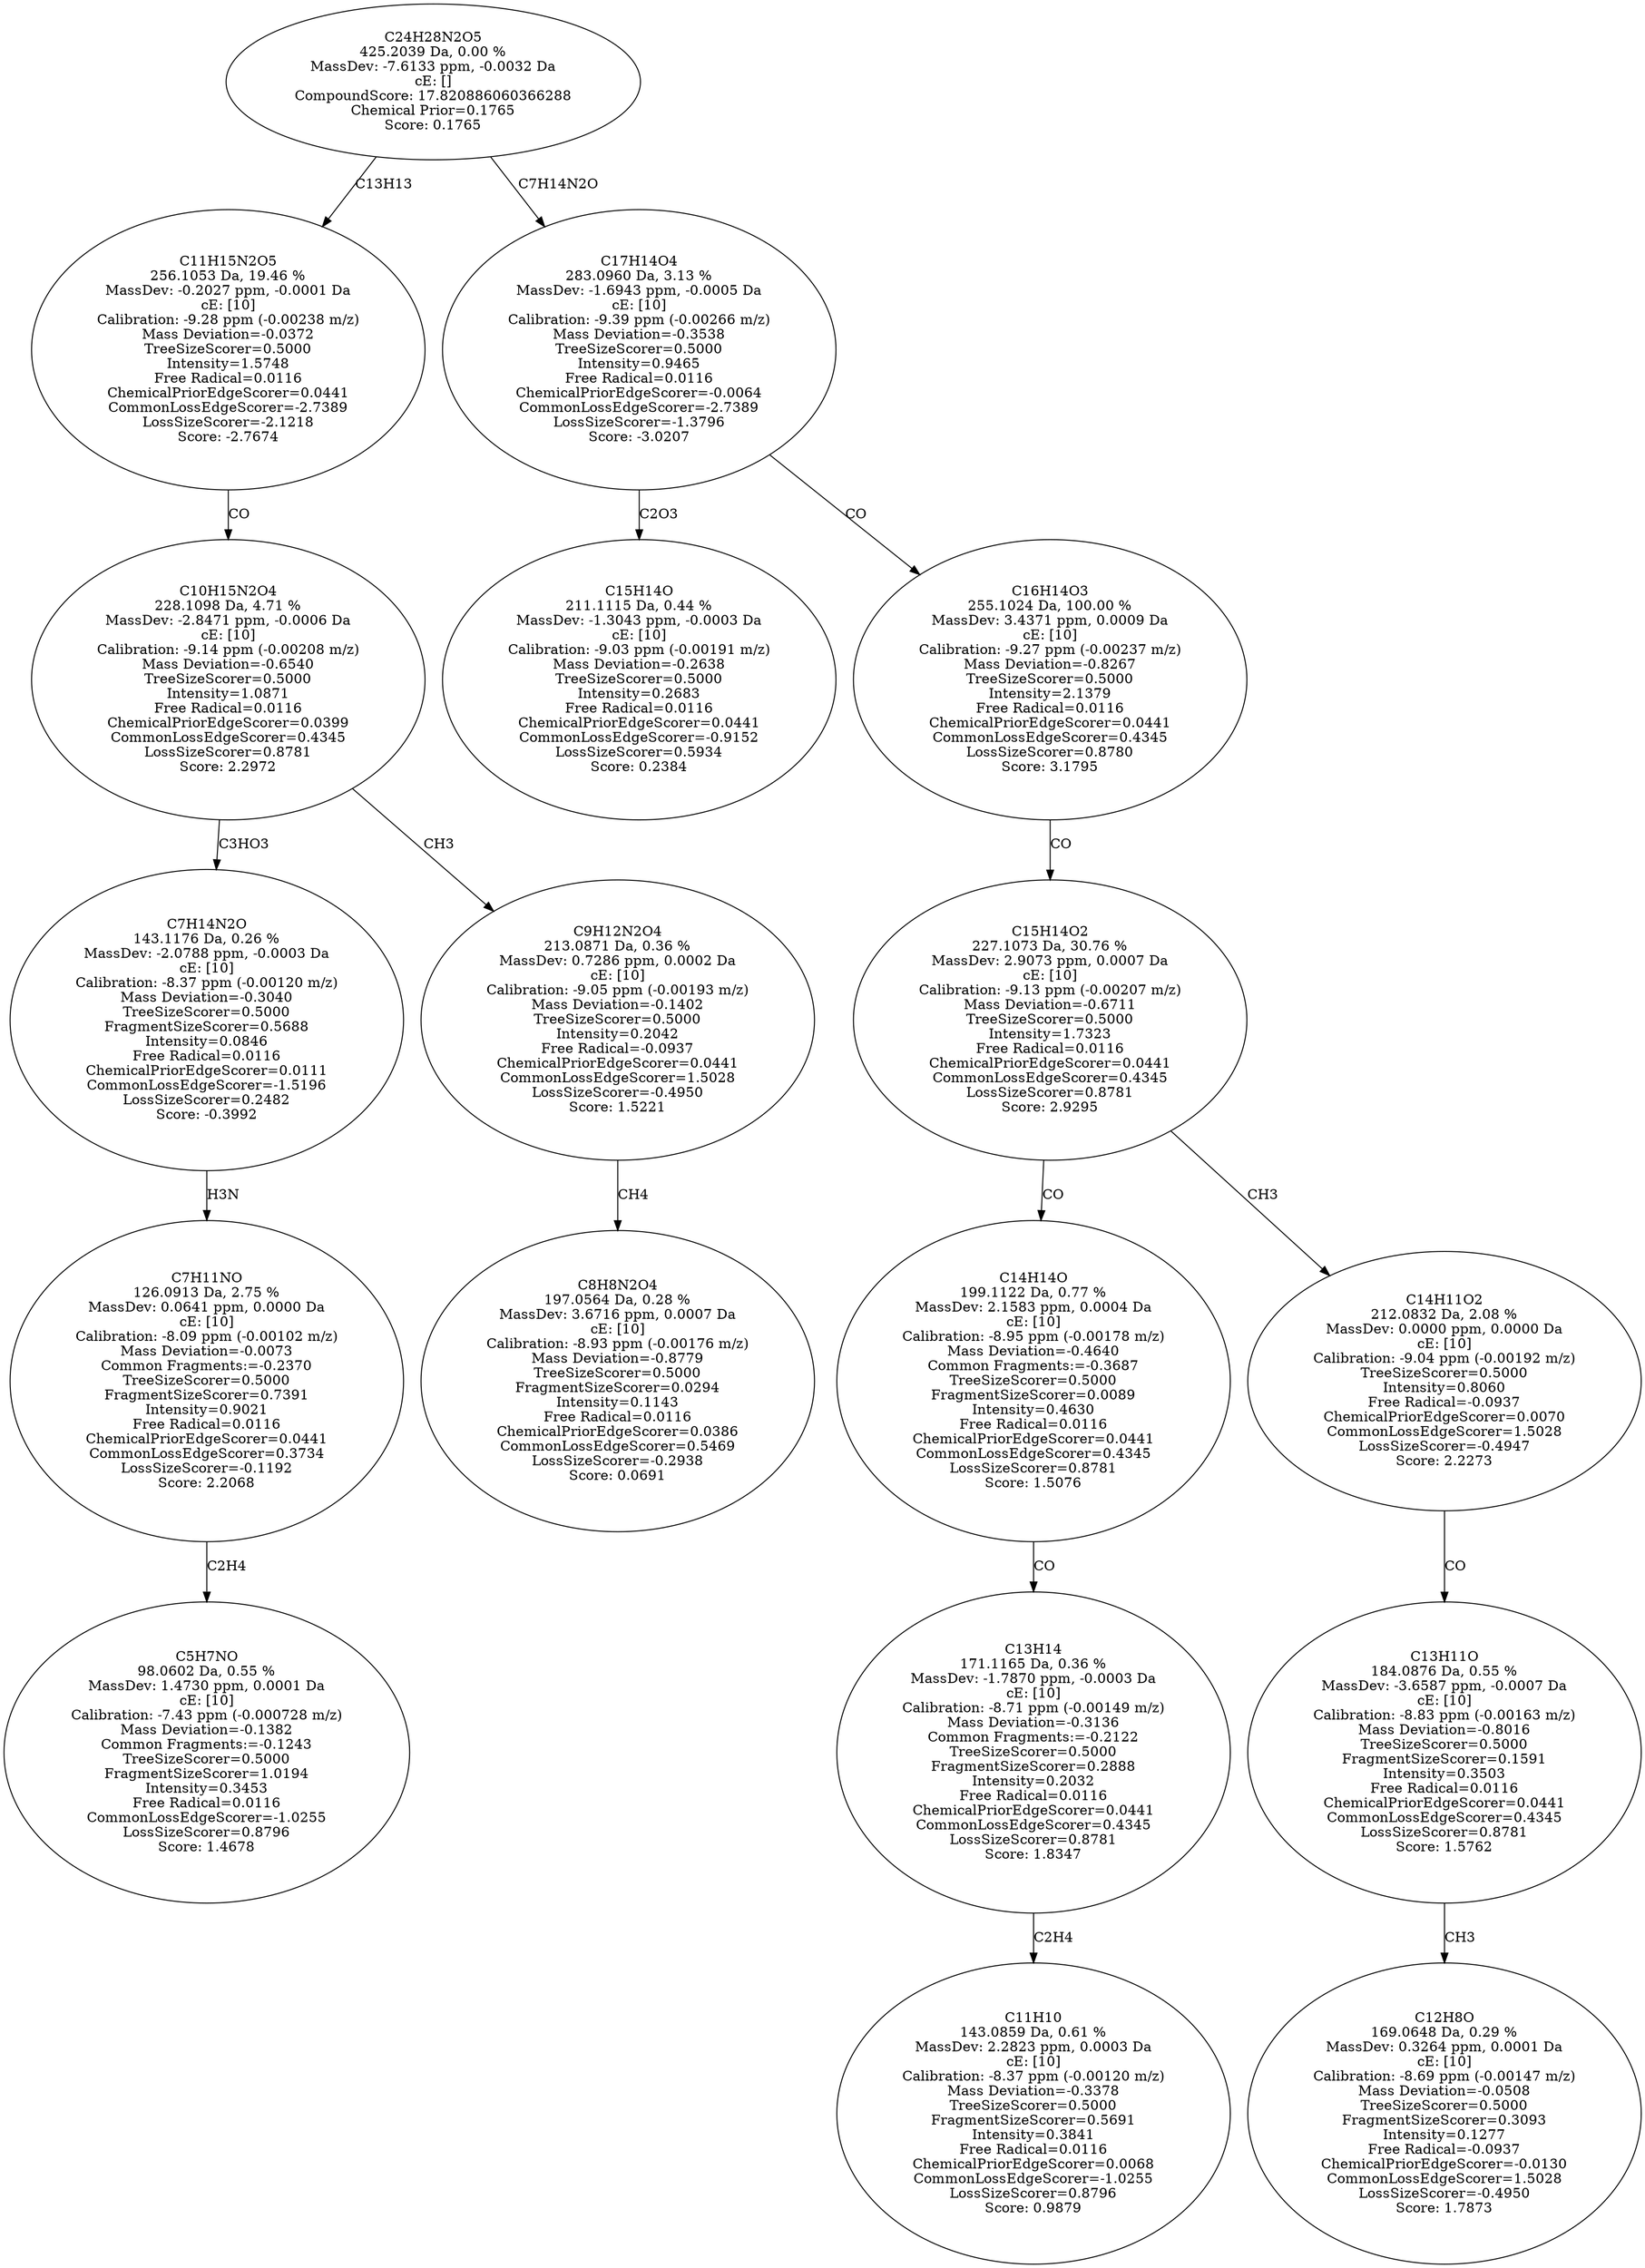 strict digraph {
v1 [label="C5H7NO\n98.0602 Da, 0.55 %\nMassDev: 1.4730 ppm, 0.0001 Da\ncE: [10]\nCalibration: -7.43 ppm (-0.000728 m/z)\nMass Deviation=-0.1382\nCommon Fragments:=-0.1243\nTreeSizeScorer=0.5000\nFragmentSizeScorer=1.0194\nIntensity=0.3453\nFree Radical=0.0116\nCommonLossEdgeScorer=-1.0255\nLossSizeScorer=0.8796\nScore: 1.4678"];
v2 [label="C7H11NO\n126.0913 Da, 2.75 %\nMassDev: 0.0641 ppm, 0.0000 Da\ncE: [10]\nCalibration: -8.09 ppm (-0.00102 m/z)\nMass Deviation=-0.0073\nCommon Fragments:=-0.2370\nTreeSizeScorer=0.5000\nFragmentSizeScorer=0.7391\nIntensity=0.9021\nFree Radical=0.0116\nChemicalPriorEdgeScorer=0.0441\nCommonLossEdgeScorer=0.3734\nLossSizeScorer=-0.1192\nScore: 2.2068"];
v3 [label="C7H14N2O\n143.1176 Da, 0.26 %\nMassDev: -2.0788 ppm, -0.0003 Da\ncE: [10]\nCalibration: -8.37 ppm (-0.00120 m/z)\nMass Deviation=-0.3040\nTreeSizeScorer=0.5000\nFragmentSizeScorer=0.5688\nIntensity=0.0846\nFree Radical=0.0116\nChemicalPriorEdgeScorer=0.0111\nCommonLossEdgeScorer=-1.5196\nLossSizeScorer=0.2482\nScore: -0.3992"];
v4 [label="C8H8N2O4\n197.0564 Da, 0.28 %\nMassDev: 3.6716 ppm, 0.0007 Da\ncE: [10]\nCalibration: -8.93 ppm (-0.00176 m/z)\nMass Deviation=-0.8779\nTreeSizeScorer=0.5000\nFragmentSizeScorer=0.0294\nIntensity=0.1143\nFree Radical=0.0116\nChemicalPriorEdgeScorer=0.0386\nCommonLossEdgeScorer=0.5469\nLossSizeScorer=-0.2938\nScore: 0.0691"];
v5 [label="C9H12N2O4\n213.0871 Da, 0.36 %\nMassDev: 0.7286 ppm, 0.0002 Da\ncE: [10]\nCalibration: -9.05 ppm (-0.00193 m/z)\nMass Deviation=-0.1402\nTreeSizeScorer=0.5000\nIntensity=0.2042\nFree Radical=-0.0937\nChemicalPriorEdgeScorer=0.0441\nCommonLossEdgeScorer=1.5028\nLossSizeScorer=-0.4950\nScore: 1.5221"];
v6 [label="C10H15N2O4\n228.1098 Da, 4.71 %\nMassDev: -2.8471 ppm, -0.0006 Da\ncE: [10]\nCalibration: -9.14 ppm (-0.00208 m/z)\nMass Deviation=-0.6540\nTreeSizeScorer=0.5000\nIntensity=1.0871\nFree Radical=0.0116\nChemicalPriorEdgeScorer=0.0399\nCommonLossEdgeScorer=0.4345\nLossSizeScorer=0.8781\nScore: 2.2972"];
v7 [label="C11H15N2O5\n256.1053 Da, 19.46 %\nMassDev: -0.2027 ppm, -0.0001 Da\ncE: [10]\nCalibration: -9.28 ppm (-0.00238 m/z)\nMass Deviation=-0.0372\nTreeSizeScorer=0.5000\nIntensity=1.5748\nFree Radical=0.0116\nChemicalPriorEdgeScorer=0.0441\nCommonLossEdgeScorer=-2.7389\nLossSizeScorer=-2.1218\nScore: -2.7674"];
v8 [label="C15H14O\n211.1115 Da, 0.44 %\nMassDev: -1.3043 ppm, -0.0003 Da\ncE: [10]\nCalibration: -9.03 ppm (-0.00191 m/z)\nMass Deviation=-0.2638\nTreeSizeScorer=0.5000\nIntensity=0.2683\nFree Radical=0.0116\nChemicalPriorEdgeScorer=0.0441\nCommonLossEdgeScorer=-0.9152\nLossSizeScorer=0.5934\nScore: 0.2384"];
v9 [label="C11H10\n143.0859 Da, 0.61 %\nMassDev: 2.2823 ppm, 0.0003 Da\ncE: [10]\nCalibration: -8.37 ppm (-0.00120 m/z)\nMass Deviation=-0.3378\nTreeSizeScorer=0.5000\nFragmentSizeScorer=0.5691\nIntensity=0.3841\nFree Radical=0.0116\nChemicalPriorEdgeScorer=0.0068\nCommonLossEdgeScorer=-1.0255\nLossSizeScorer=0.8796\nScore: 0.9879"];
v10 [label="C13H14\n171.1165 Da, 0.36 %\nMassDev: -1.7870 ppm, -0.0003 Da\ncE: [10]\nCalibration: -8.71 ppm (-0.00149 m/z)\nMass Deviation=-0.3136\nCommon Fragments:=-0.2122\nTreeSizeScorer=0.5000\nFragmentSizeScorer=0.2888\nIntensity=0.2032\nFree Radical=0.0116\nChemicalPriorEdgeScorer=0.0441\nCommonLossEdgeScorer=0.4345\nLossSizeScorer=0.8781\nScore: 1.8347"];
v11 [label="C14H14O\n199.1122 Da, 0.77 %\nMassDev: 2.1583 ppm, 0.0004 Da\ncE: [10]\nCalibration: -8.95 ppm (-0.00178 m/z)\nMass Deviation=-0.4640\nCommon Fragments:=-0.3687\nTreeSizeScorer=0.5000\nFragmentSizeScorer=0.0089\nIntensity=0.4630\nFree Radical=0.0116\nChemicalPriorEdgeScorer=0.0441\nCommonLossEdgeScorer=0.4345\nLossSizeScorer=0.8781\nScore: 1.5076"];
v12 [label="C12H8O\n169.0648 Da, 0.29 %\nMassDev: 0.3264 ppm, 0.0001 Da\ncE: [10]\nCalibration: -8.69 ppm (-0.00147 m/z)\nMass Deviation=-0.0508\nTreeSizeScorer=0.5000\nFragmentSizeScorer=0.3093\nIntensity=0.1277\nFree Radical=-0.0937\nChemicalPriorEdgeScorer=-0.0130\nCommonLossEdgeScorer=1.5028\nLossSizeScorer=-0.4950\nScore: 1.7873"];
v13 [label="C13H11O\n184.0876 Da, 0.55 %\nMassDev: -3.6587 ppm, -0.0007 Da\ncE: [10]\nCalibration: -8.83 ppm (-0.00163 m/z)\nMass Deviation=-0.8016\nTreeSizeScorer=0.5000\nFragmentSizeScorer=0.1591\nIntensity=0.3503\nFree Radical=0.0116\nChemicalPriorEdgeScorer=0.0441\nCommonLossEdgeScorer=0.4345\nLossSizeScorer=0.8781\nScore: 1.5762"];
v14 [label="C14H11O2\n212.0832 Da, 2.08 %\nMassDev: 0.0000 ppm, 0.0000 Da\ncE: [10]\nCalibration: -9.04 ppm (-0.00192 m/z)\nTreeSizeScorer=0.5000\nIntensity=0.8060\nFree Radical=-0.0937\nChemicalPriorEdgeScorer=0.0070\nCommonLossEdgeScorer=1.5028\nLossSizeScorer=-0.4947\nScore: 2.2273"];
v15 [label="C15H14O2\n227.1073 Da, 30.76 %\nMassDev: 2.9073 ppm, 0.0007 Da\ncE: [10]\nCalibration: -9.13 ppm (-0.00207 m/z)\nMass Deviation=-0.6711\nTreeSizeScorer=0.5000\nIntensity=1.7323\nFree Radical=0.0116\nChemicalPriorEdgeScorer=0.0441\nCommonLossEdgeScorer=0.4345\nLossSizeScorer=0.8781\nScore: 2.9295"];
v16 [label="C16H14O3\n255.1024 Da, 100.00 %\nMassDev: 3.4371 ppm, 0.0009 Da\ncE: [10]\nCalibration: -9.27 ppm (-0.00237 m/z)\nMass Deviation=-0.8267\nTreeSizeScorer=0.5000\nIntensity=2.1379\nFree Radical=0.0116\nChemicalPriorEdgeScorer=0.0441\nCommonLossEdgeScorer=0.4345\nLossSizeScorer=0.8780\nScore: 3.1795"];
v17 [label="C17H14O4\n283.0960 Da, 3.13 %\nMassDev: -1.6943 ppm, -0.0005 Da\ncE: [10]\nCalibration: -9.39 ppm (-0.00266 m/z)\nMass Deviation=-0.3538\nTreeSizeScorer=0.5000\nIntensity=0.9465\nFree Radical=0.0116\nChemicalPriorEdgeScorer=-0.0064\nCommonLossEdgeScorer=-2.7389\nLossSizeScorer=-1.3796\nScore: -3.0207"];
v18 [label="C24H28N2O5\n425.2039 Da, 0.00 %\nMassDev: -7.6133 ppm, -0.0032 Da\ncE: []\nCompoundScore: 17.820886060366288\nChemical Prior=0.1765\nScore: 0.1765"];
v2 -> v1 [label="C2H4"];
v3 -> v2 [label="H3N"];
v6 -> v3 [label="C3HO3"];
v5 -> v4 [label="CH4"];
v6 -> v5 [label="CH3"];
v7 -> v6 [label="CO"];
v18 -> v7 [label="C13H13"];
v17 -> v8 [label="C2O3"];
v10 -> v9 [label="C2H4"];
v11 -> v10 [label="CO"];
v15 -> v11 [label="CO"];
v13 -> v12 [label="CH3"];
v14 -> v13 [label="CO"];
v15 -> v14 [label="CH3"];
v16 -> v15 [label="CO"];
v17 -> v16 [label="CO"];
v18 -> v17 [label="C7H14N2O"];
}